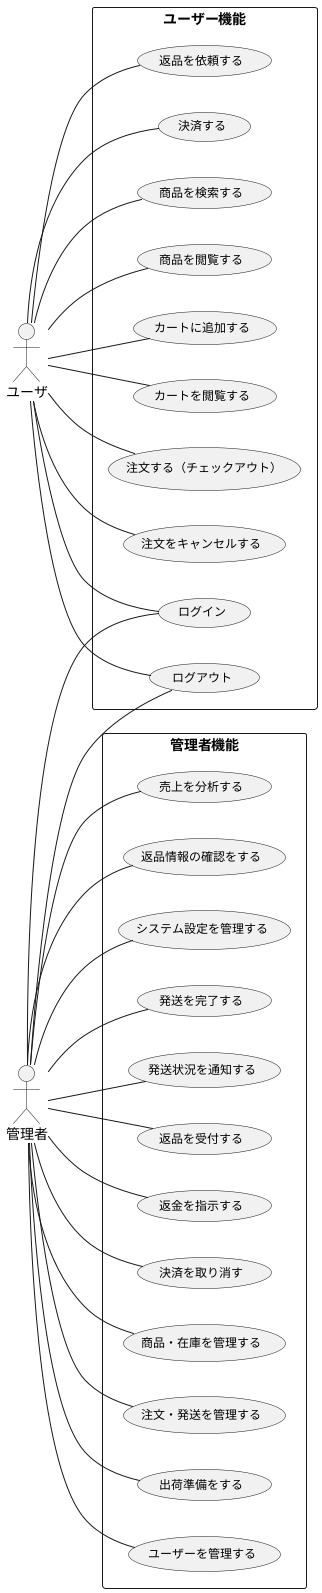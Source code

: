 @startuml usecase_ec
left to right direction
skinparam usecase {
  FontSize 12
}

actor ユーザ as User
actor 管理者 as Admin

rectangle "ユーザー機能" {
  usecase UC01 as "ログイン"
  usecase UC02 as "ログアウト"
  usecase UC03 as "商品を検索する"
  usecase UC04 as "商品を閲覧する"
  usecase UC05 as "カートに追加する"
  usecase UC06 as "カートを閲覧する"
  usecase UC07 as "注文する（チェックアウト）"
  usecase UC08 as "注文をキャンセルする"
  usecase UC09 as "返品を依頼する"
  usecase UC10 as "決済する"
}

rectangle "管理者機能" {
  usecase UC11 as "商品・在庫を管理する"
  usecase UC12 as "注文・発送を管理する"
  usecase UC13 as "出荷準備をする"
  usecase UC14 as "ユーザーを管理する"
  usecase UC15 as "売上を分析する"
  usecase UC16 as "返品情報の確認をする"
  usecase UC17 as "システム設定を管理する"
  usecase UC18 as "発送を完了する"
  usecase UC19 as "発送状況を通知する"
  usecase UC20 as "返品を受付する"
  usecase UC21 as "返金を指示する"
  usecase UC22 as "決済を取り消す"
}

' --- ユーザーの利用ユースケース ---
User -- UC01
User -- UC02
User -- UC03
User -- UC04
User -- UC05
User -- UC06
User -- UC07
User -- UC08
User -- UC09
User -- UC10

' --- 管理者の利用ユースケース ---
Admin -- UC01
Admin -- UC02
Admin -- UC11
Admin -- UC12
Admin -- UC13
Admin -- UC14
Admin -- UC15
Admin -- UC16
Admin -- UC17
Admin -- UC18
Admin -- UC19
Admin -- UC20
Admin -- UC21
Admin -- UC22


@enduml

